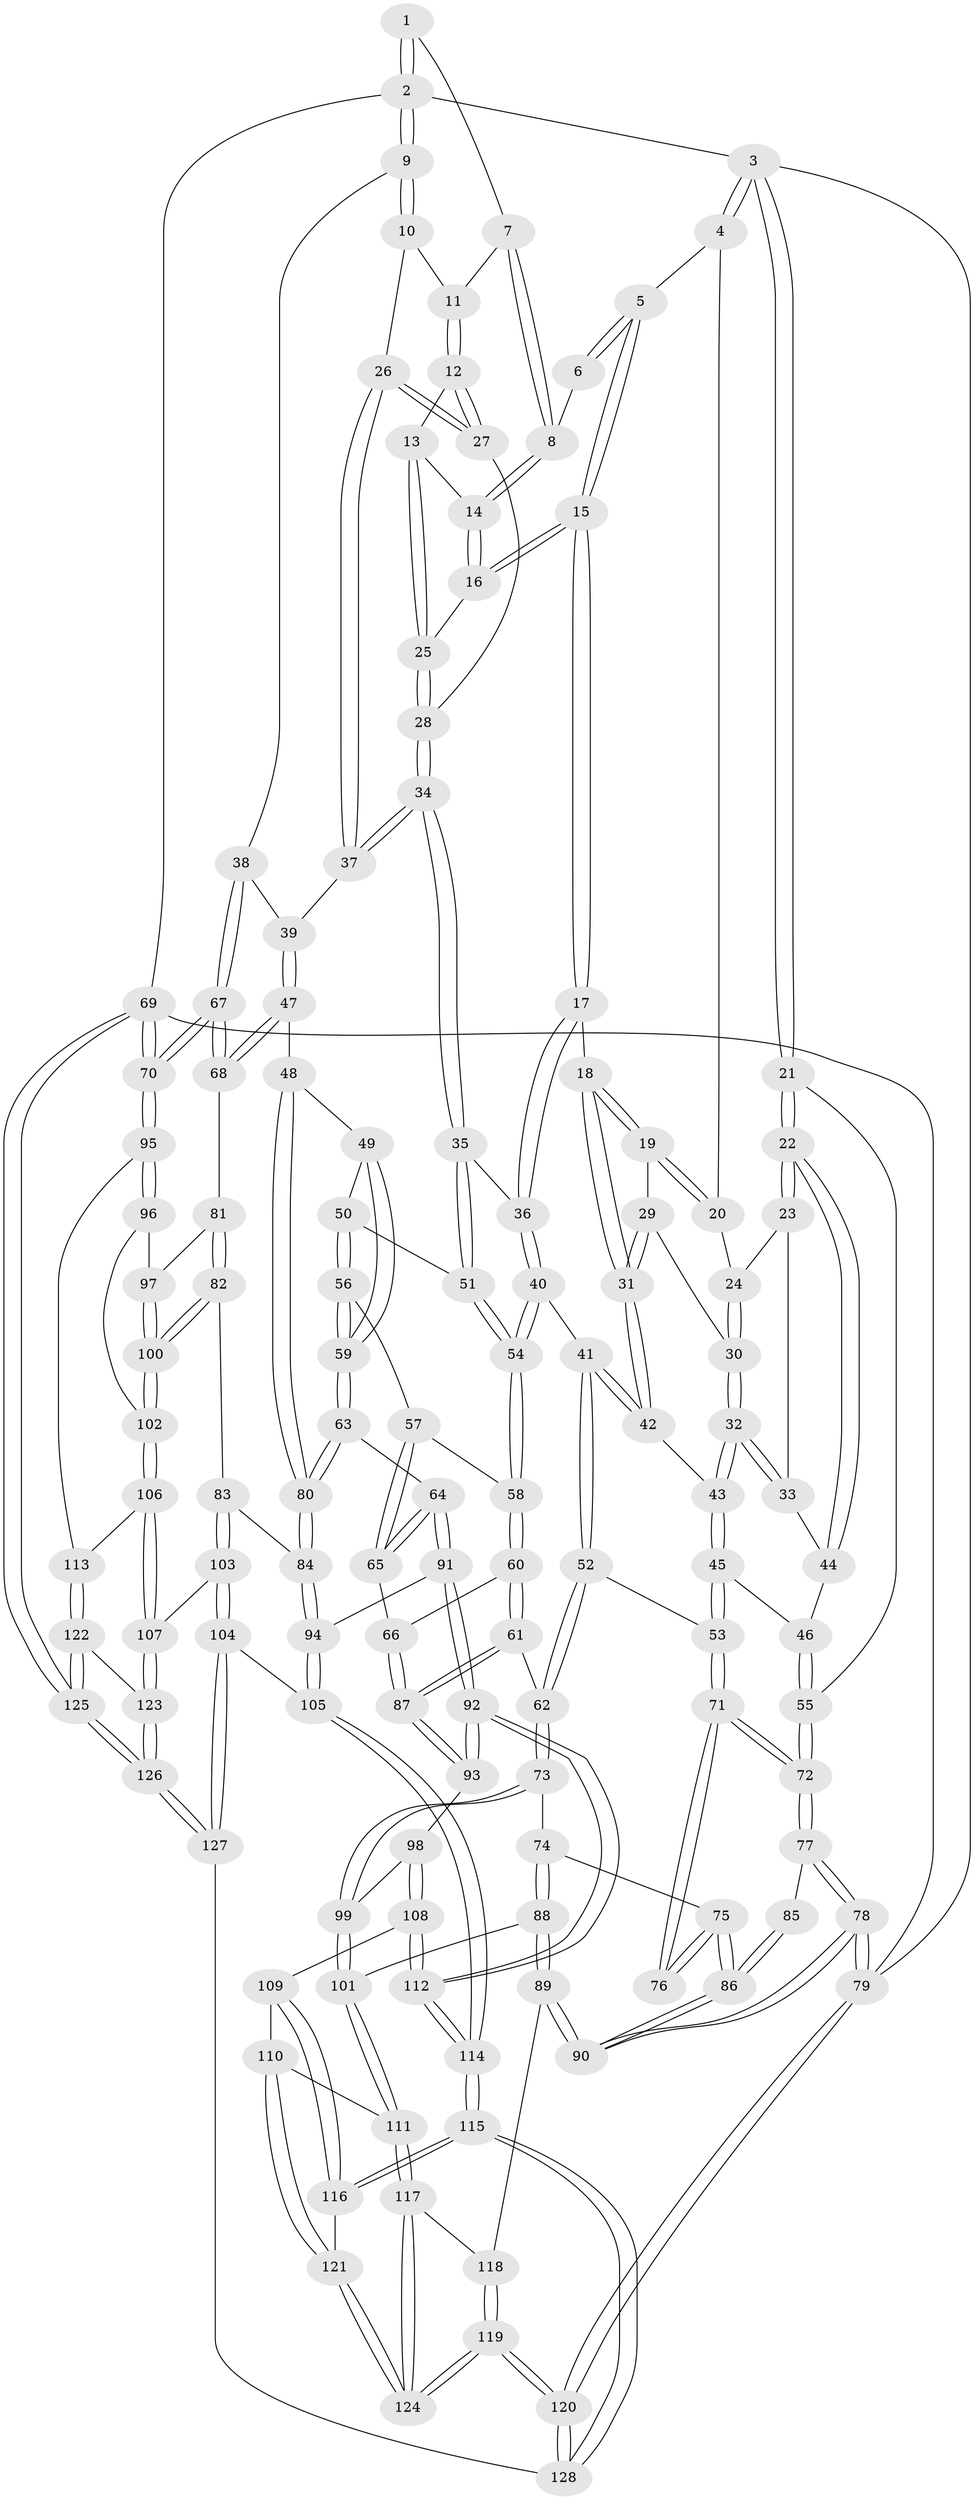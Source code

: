 // Generated by graph-tools (version 1.1) at 2025/00/03/09/25 05:00:28]
// undirected, 128 vertices, 317 edges
graph export_dot {
graph [start="1"]
  node [color=gray90,style=filled];
  1 [pos="+0.9508143598622133+0"];
  2 [pos="+1+0"];
  3 [pos="+0+0"];
  4 [pos="+0.2947947590133157+0"];
  5 [pos="+0.4138074803562015+0"];
  6 [pos="+0.7539726181022625+0"];
  7 [pos="+0.8681462696850771+0.06751877319147433"];
  8 [pos="+0.742464012261908+0.041823547386424346"];
  9 [pos="+1+0.014152495735959149"];
  10 [pos="+0.950870250703217+0.11562727643001067"];
  11 [pos="+0.8693276407269005+0.06932027838650467"];
  12 [pos="+0.8121381203968071+0.15822503621364256"];
  13 [pos="+0.7746296938564002+0.1354852196160086"];
  14 [pos="+0.7376869969598044+0.05031362887206306"];
  15 [pos="+0.5582663831343517+0.12977595430930627"];
  16 [pos="+0.5806887677656569+0.12953355096129482"];
  17 [pos="+0.5249188691110027+0.2061674223643305"];
  18 [pos="+0.4778306443782885+0.22516133590104437"];
  19 [pos="+0.33397216176855016+0.17575944323248197"];
  20 [pos="+0.271009489761639+0"];
  21 [pos="+0+0.13336020068087423"];
  22 [pos="+0+0.13857468030746625"];
  23 [pos="+0.10403039721714961+0.16434059839466258"];
  24 [pos="+0.1573357281862565+0.12680271514829775"];
  25 [pos="+0.7004719230361092+0.20160493280237685"];
  26 [pos="+0.8598619326944648+0.22594904312384387"];
  27 [pos="+0.8266625021012601+0.18383118814931207"];
  28 [pos="+0.7056327348623677+0.21073211397356462"];
  29 [pos="+0.32514229458344895+0.18950125328275577"];
  30 [pos="+0.2672654076658412+0.2666774467359309"];
  31 [pos="+0.4039047703145152+0.3235650395199964"];
  32 [pos="+0.25748759365508195+0.34333077151364383"];
  33 [pos="+0.12792958982698882+0.28833182992388096"];
  34 [pos="+0.7554761461284035+0.3450480655599095"];
  35 [pos="+0.7488697100615986+0.3554149324883693"];
  36 [pos="+0.5975393970277056+0.3425333270446184"];
  37 [pos="+0.8605812203619967+0.2781672517470294"];
  38 [pos="+1+0.29323304480242535"];
  39 [pos="+0.9399787662410891+0.3064491190158254"];
  40 [pos="+0.5074488585312088+0.47252506129046523"];
  41 [pos="+0.45622813315751487+0.47051181141791015"];
  42 [pos="+0.3761802849474365+0.36575502549909505"];
  43 [pos="+0.2586750454136013+0.34577145000358384"];
  44 [pos="+0.07256082292938265+0.32364055041781337"];
  45 [pos="+0.17571758834262532+0.5121693613818112"];
  46 [pos="+0.06345417527166806+0.4175697809584068"];
  47 [pos="+0.8946633958353403+0.550731063535081"];
  48 [pos="+0.8846097393932915+0.5510307505459422"];
  49 [pos="+0.7915634790481999+0.477407963161308"];
  50 [pos="+0.7755172781510116+0.4623957112061559"];
  51 [pos="+0.7657898692302092+0.43422345930921585"];
  52 [pos="+0.38124784133650724+0.5532156974936837"];
  53 [pos="+0.17585792571977515+0.5139587039870959"];
  54 [pos="+0.5215588424620486+0.4872301968034106"];
  55 [pos="+0+0.4450516259855589"];
  56 [pos="+0.6481338240614818+0.5474906300755648"];
  57 [pos="+0.552447227639069+0.5252698674596922"];
  58 [pos="+0.5482666321076746+0.522871629374376"];
  59 [pos="+0.6820241220584811+0.6436643974339795"];
  60 [pos="+0.5113680432978143+0.6322797610256502"];
  61 [pos="+0.3969736183420507+0.6731528323029334"];
  62 [pos="+0.38741355142350326+0.6689774242671268"];
  63 [pos="+0.6827657916559161+0.6473519171259124"];
  64 [pos="+0.6146335121933223+0.686681041634331"];
  65 [pos="+0.607649860984597+0.6828706539603644"];
  66 [pos="+0.5498749127198063+0.6794448378770107"];
  67 [pos="+1+0.579188742097211"];
  68 [pos="+1+0.5813729573956496"];
  69 [pos="+1+1"];
  70 [pos="+1+0.7943331173531586"];
  71 [pos="+0.16317589193295134+0.5410428046298782"];
  72 [pos="+0+0.5503987649298954"];
  73 [pos="+0.3263134829599008+0.7086367938314141"];
  74 [pos="+0.17099977687874812+0.6207757238195173"];
  75 [pos="+0.16948158726116586+0.6187271595751299"];
  76 [pos="+0.16087470408537782+0.5900948775722858"];
  77 [pos="+0+0.5811310678804013"];
  78 [pos="+0+0.8786836901744394"];
  79 [pos="+0+1"];
  80 [pos="+0.785176267821056+0.6857587781197874"];
  81 [pos="+0.966450033461215+0.6802547575301721"];
  82 [pos="+0.8262080630411816+0.782182625889762"];
  83 [pos="+0.8234403961244613+0.7810478782072483"];
  84 [pos="+0.7908822812737395+0.7643569745562823"];
  85 [pos="+0.03827825664463154+0.6450876605170539"];
  86 [pos="+0.026382923973115178+0.7949951133859002"];
  87 [pos="+0.475400219414165+0.75256853660696"];
  88 [pos="+0.18314635266927237+0.8079361186118861"];
  89 [pos="+0.04649843258699589+0.8260647876047149"];
  90 [pos="+0.01613907968508781+0.8166929728700328"];
  91 [pos="+0.6186983989051327+0.8224499030806782"];
  92 [pos="+0.5941890300934474+0.8509013665308364"];
  93 [pos="+0.4825640643084731+0.7744167576129593"];
  94 [pos="+0.7714139652932196+0.779947177474784"];
  95 [pos="+1+0.8233338756911852"];
  96 [pos="+0.9763015889048058+0.805553824781038"];
  97 [pos="+0.936584019011482+0.7600813827194508"];
  98 [pos="+0.410622330387836+0.8341215536433112"];
  99 [pos="+0.3157713493381996+0.7458379503039176"];
  100 [pos="+0.8344901682273939+0.7876504414614106"];
  101 [pos="+0.24442913913988754+0.8373619247010842"];
  102 [pos="+0.8802622730102686+0.8389384686260252"];
  103 [pos="+0.8100428440557257+0.9340165496597261"];
  104 [pos="+0.8069257246094816+0.9348887591365488"];
  105 [pos="+0.7619768186347731+0.9068279560611597"];
  106 [pos="+0.88836559104423+0.8694198895969174"];
  107 [pos="+0.8398322098241761+0.9307291283455776"];
  108 [pos="+0.4049547181845227+0.8561864595793054"];
  109 [pos="+0.375858146659599+0.8816527517705075"];
  110 [pos="+0.32131308990115703+0.8859374873765775"];
  111 [pos="+0.25168256480229784+0.8601246245198847"];
  112 [pos="+0.584731183950473+0.9760247245332143"];
  113 [pos="+0.9391918817095339+0.9049966120693193"];
  114 [pos="+0.585682410559481+0.9838169336978063"];
  115 [pos="+0.5646344163569346+1"];
  116 [pos="+0.4233718171418909+0.9911796984641917"];
  117 [pos="+0.2063037810324372+0.980579660598848"];
  118 [pos="+0.05211819733521218+0.8348464434970778"];
  119 [pos="+0.1704503929800808+1"];
  120 [pos="+0.13458235626698906+1"];
  121 [pos="+0.33862897013040416+0.9618129874553054"];
  122 [pos="+0.941934234479965+0.9466596863412812"];
  123 [pos="+0.8767281873082791+0.9766350953170873"];
  124 [pos="+0.194247853098855+1"];
  125 [pos="+1+1"];
  126 [pos="+0.8257759845814722+1"];
  127 [pos="+0.7007204073117976+1"];
  128 [pos="+0.5730454058931762+1"];
  1 -- 2;
  1 -- 2;
  1 -- 7;
  2 -- 3;
  2 -- 9;
  2 -- 9;
  2 -- 69;
  3 -- 4;
  3 -- 4;
  3 -- 21;
  3 -- 21;
  3 -- 79;
  4 -- 5;
  4 -- 20;
  5 -- 6;
  5 -- 6;
  5 -- 15;
  5 -- 15;
  6 -- 8;
  7 -- 8;
  7 -- 8;
  7 -- 11;
  8 -- 14;
  8 -- 14;
  9 -- 10;
  9 -- 10;
  9 -- 38;
  10 -- 11;
  10 -- 26;
  11 -- 12;
  11 -- 12;
  12 -- 13;
  12 -- 27;
  12 -- 27;
  13 -- 14;
  13 -- 25;
  13 -- 25;
  14 -- 16;
  14 -- 16;
  15 -- 16;
  15 -- 16;
  15 -- 17;
  15 -- 17;
  16 -- 25;
  17 -- 18;
  17 -- 36;
  17 -- 36;
  18 -- 19;
  18 -- 19;
  18 -- 31;
  18 -- 31;
  19 -- 20;
  19 -- 20;
  19 -- 29;
  20 -- 24;
  21 -- 22;
  21 -- 22;
  21 -- 55;
  22 -- 23;
  22 -- 23;
  22 -- 44;
  22 -- 44;
  23 -- 24;
  23 -- 33;
  24 -- 30;
  24 -- 30;
  25 -- 28;
  25 -- 28;
  26 -- 27;
  26 -- 27;
  26 -- 37;
  26 -- 37;
  27 -- 28;
  28 -- 34;
  28 -- 34;
  29 -- 30;
  29 -- 31;
  29 -- 31;
  30 -- 32;
  30 -- 32;
  31 -- 42;
  31 -- 42;
  32 -- 33;
  32 -- 33;
  32 -- 43;
  32 -- 43;
  33 -- 44;
  34 -- 35;
  34 -- 35;
  34 -- 37;
  34 -- 37;
  35 -- 36;
  35 -- 51;
  35 -- 51;
  36 -- 40;
  36 -- 40;
  37 -- 39;
  38 -- 39;
  38 -- 67;
  38 -- 67;
  39 -- 47;
  39 -- 47;
  40 -- 41;
  40 -- 54;
  40 -- 54;
  41 -- 42;
  41 -- 42;
  41 -- 52;
  41 -- 52;
  42 -- 43;
  43 -- 45;
  43 -- 45;
  44 -- 46;
  45 -- 46;
  45 -- 53;
  45 -- 53;
  46 -- 55;
  46 -- 55;
  47 -- 48;
  47 -- 68;
  47 -- 68;
  48 -- 49;
  48 -- 80;
  48 -- 80;
  49 -- 50;
  49 -- 59;
  49 -- 59;
  50 -- 51;
  50 -- 56;
  50 -- 56;
  51 -- 54;
  51 -- 54;
  52 -- 53;
  52 -- 62;
  52 -- 62;
  53 -- 71;
  53 -- 71;
  54 -- 58;
  54 -- 58;
  55 -- 72;
  55 -- 72;
  56 -- 57;
  56 -- 59;
  56 -- 59;
  57 -- 58;
  57 -- 65;
  57 -- 65;
  58 -- 60;
  58 -- 60;
  59 -- 63;
  59 -- 63;
  60 -- 61;
  60 -- 61;
  60 -- 66;
  61 -- 62;
  61 -- 87;
  61 -- 87;
  62 -- 73;
  62 -- 73;
  63 -- 64;
  63 -- 80;
  63 -- 80;
  64 -- 65;
  64 -- 65;
  64 -- 91;
  64 -- 91;
  65 -- 66;
  66 -- 87;
  66 -- 87;
  67 -- 68;
  67 -- 68;
  67 -- 70;
  67 -- 70;
  68 -- 81;
  69 -- 70;
  69 -- 70;
  69 -- 125;
  69 -- 125;
  69 -- 79;
  70 -- 95;
  70 -- 95;
  71 -- 72;
  71 -- 72;
  71 -- 76;
  71 -- 76;
  72 -- 77;
  72 -- 77;
  73 -- 74;
  73 -- 99;
  73 -- 99;
  74 -- 75;
  74 -- 88;
  74 -- 88;
  75 -- 76;
  75 -- 76;
  75 -- 86;
  75 -- 86;
  77 -- 78;
  77 -- 78;
  77 -- 85;
  78 -- 79;
  78 -- 79;
  78 -- 90;
  78 -- 90;
  79 -- 120;
  79 -- 120;
  80 -- 84;
  80 -- 84;
  81 -- 82;
  81 -- 82;
  81 -- 97;
  82 -- 83;
  82 -- 100;
  82 -- 100;
  83 -- 84;
  83 -- 103;
  83 -- 103;
  84 -- 94;
  84 -- 94;
  85 -- 86;
  85 -- 86;
  86 -- 90;
  86 -- 90;
  87 -- 93;
  87 -- 93;
  88 -- 89;
  88 -- 89;
  88 -- 101;
  89 -- 90;
  89 -- 90;
  89 -- 118;
  91 -- 92;
  91 -- 92;
  91 -- 94;
  92 -- 93;
  92 -- 93;
  92 -- 112;
  92 -- 112;
  93 -- 98;
  94 -- 105;
  94 -- 105;
  95 -- 96;
  95 -- 96;
  95 -- 113;
  96 -- 97;
  96 -- 102;
  97 -- 100;
  97 -- 100;
  98 -- 99;
  98 -- 108;
  98 -- 108;
  99 -- 101;
  99 -- 101;
  100 -- 102;
  100 -- 102;
  101 -- 111;
  101 -- 111;
  102 -- 106;
  102 -- 106;
  103 -- 104;
  103 -- 104;
  103 -- 107;
  104 -- 105;
  104 -- 127;
  104 -- 127;
  105 -- 114;
  105 -- 114;
  106 -- 107;
  106 -- 107;
  106 -- 113;
  107 -- 123;
  107 -- 123;
  108 -- 109;
  108 -- 112;
  108 -- 112;
  109 -- 110;
  109 -- 116;
  109 -- 116;
  110 -- 111;
  110 -- 121;
  110 -- 121;
  111 -- 117;
  111 -- 117;
  112 -- 114;
  112 -- 114;
  113 -- 122;
  113 -- 122;
  114 -- 115;
  114 -- 115;
  115 -- 116;
  115 -- 116;
  115 -- 128;
  115 -- 128;
  116 -- 121;
  117 -- 118;
  117 -- 124;
  117 -- 124;
  118 -- 119;
  118 -- 119;
  119 -- 120;
  119 -- 120;
  119 -- 124;
  119 -- 124;
  120 -- 128;
  120 -- 128;
  121 -- 124;
  121 -- 124;
  122 -- 123;
  122 -- 125;
  122 -- 125;
  123 -- 126;
  123 -- 126;
  125 -- 126;
  125 -- 126;
  126 -- 127;
  126 -- 127;
  127 -- 128;
}
